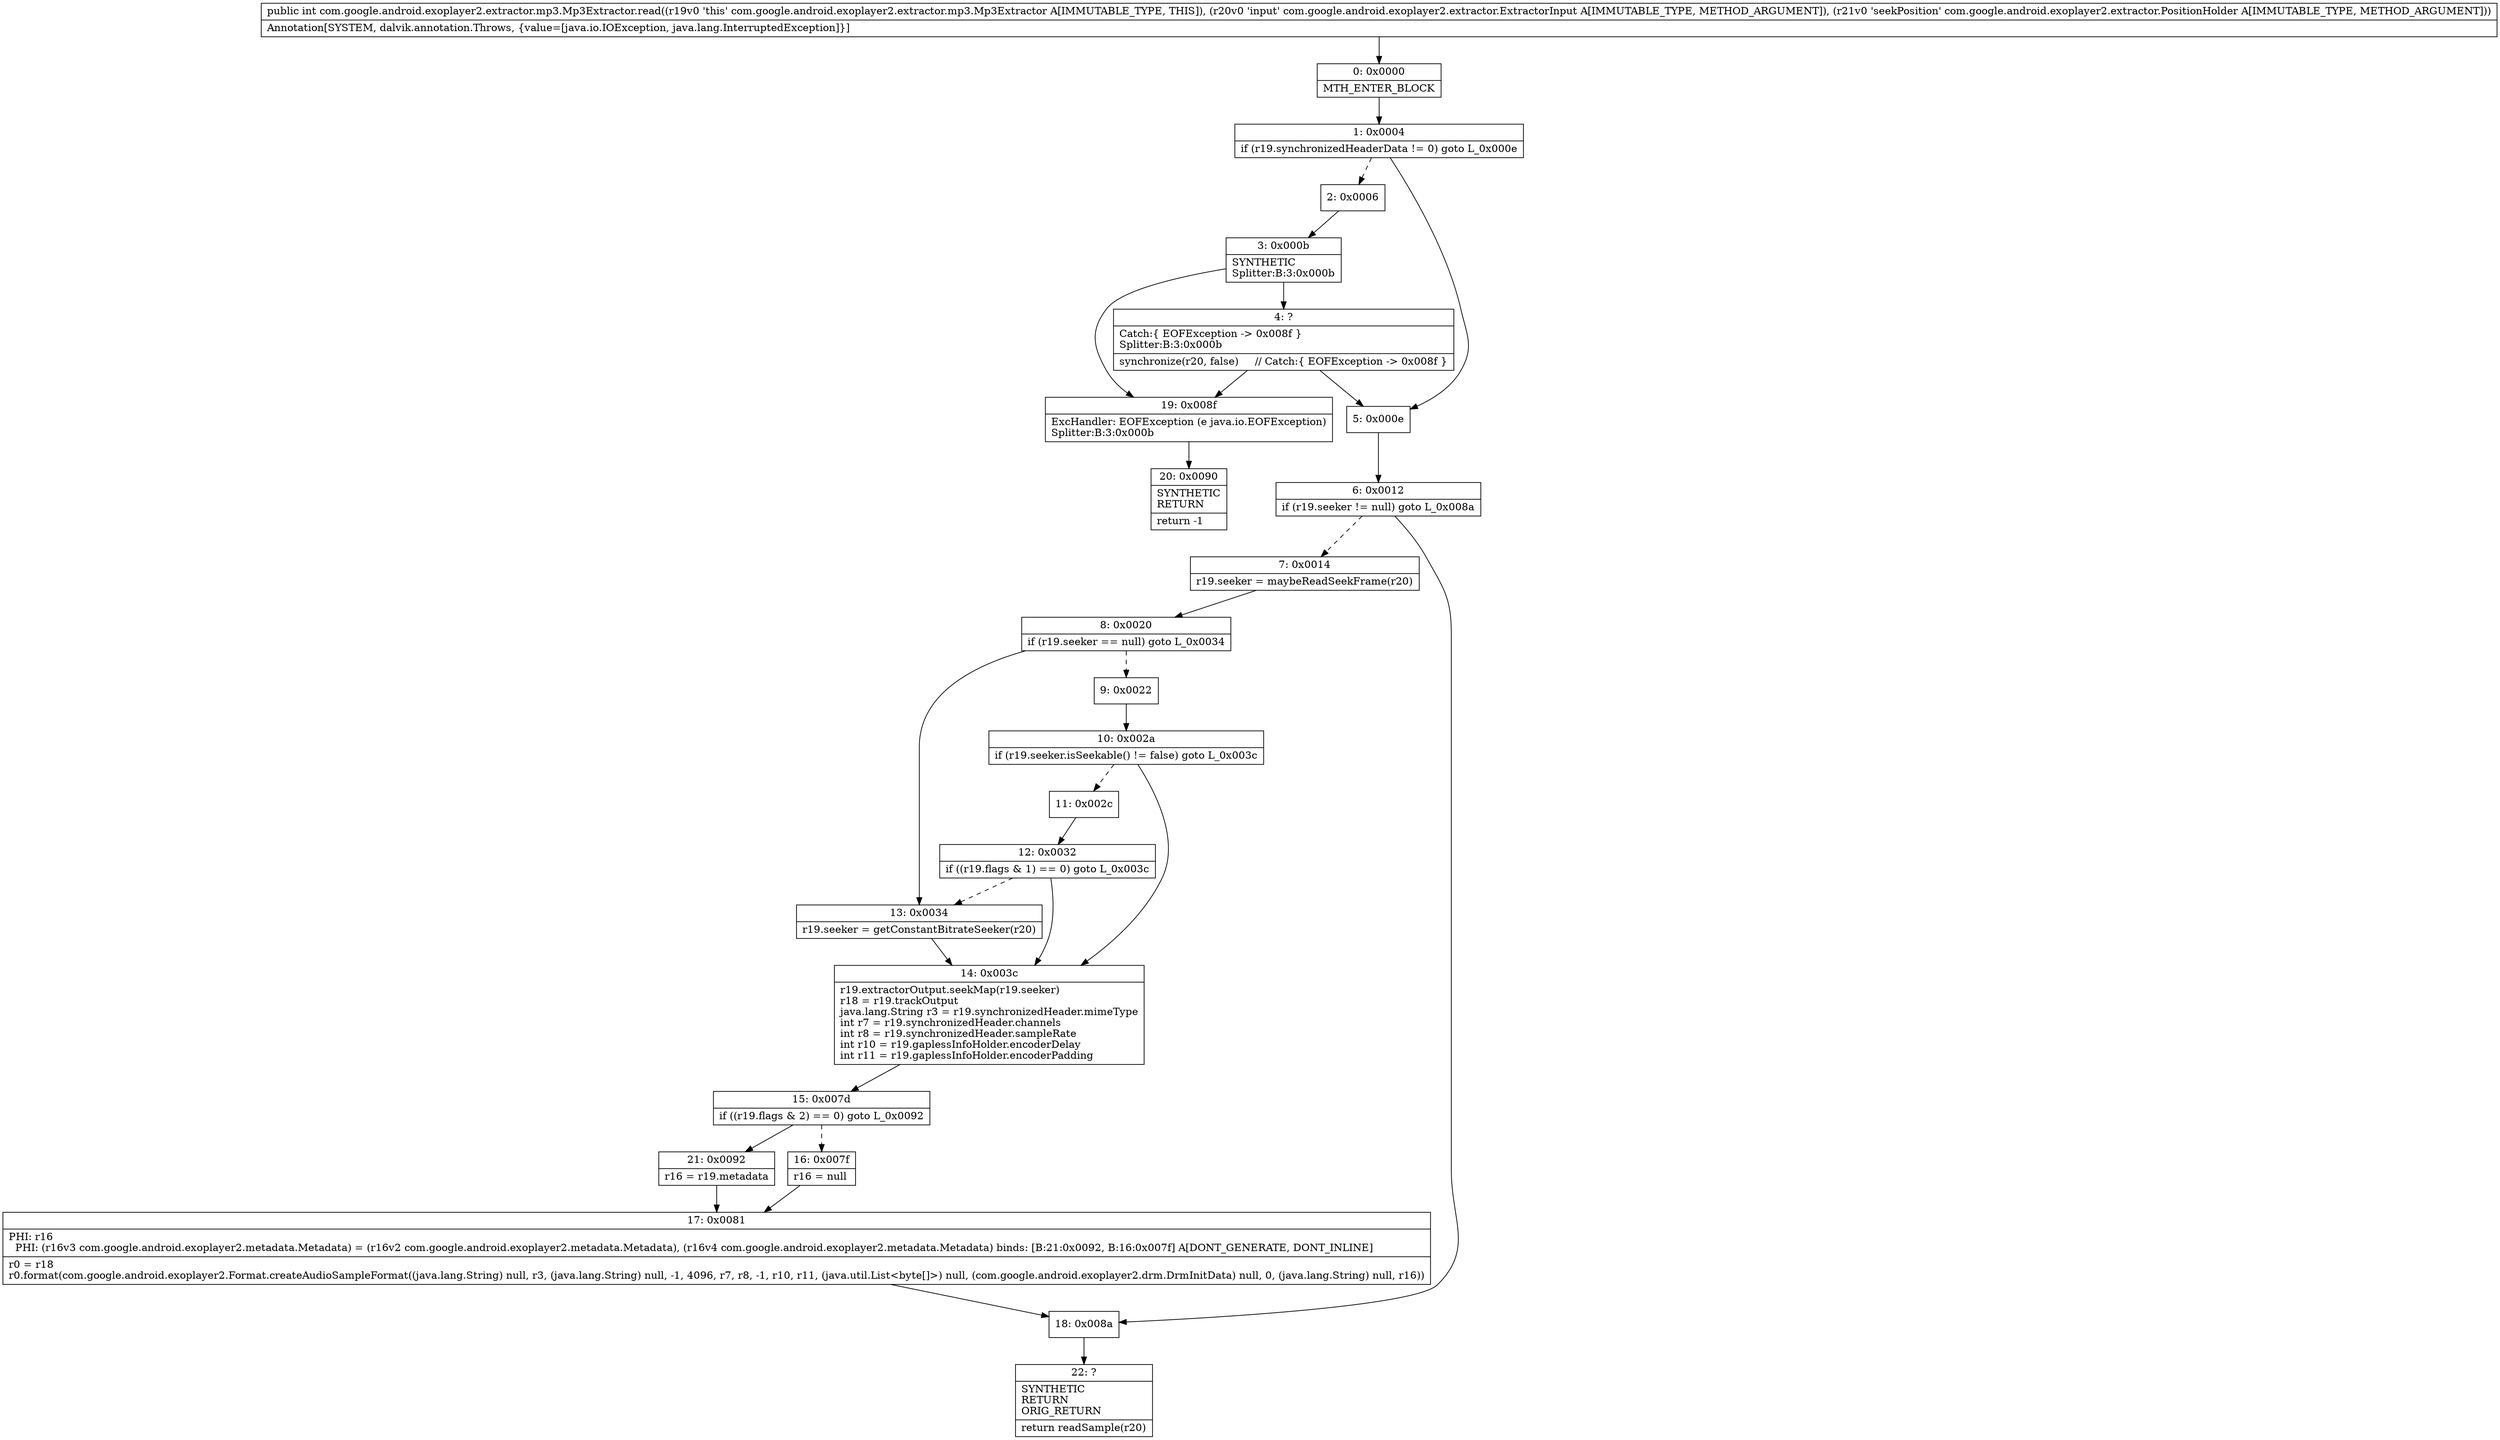 digraph "CFG forcom.google.android.exoplayer2.extractor.mp3.Mp3Extractor.read(Lcom\/google\/android\/exoplayer2\/extractor\/ExtractorInput;Lcom\/google\/android\/exoplayer2\/extractor\/PositionHolder;)I" {
Node_0 [shape=record,label="{0\:\ 0x0000|MTH_ENTER_BLOCK\l}"];
Node_1 [shape=record,label="{1\:\ 0x0004|if (r19.synchronizedHeaderData != 0) goto L_0x000e\l}"];
Node_2 [shape=record,label="{2\:\ 0x0006}"];
Node_3 [shape=record,label="{3\:\ 0x000b|SYNTHETIC\lSplitter:B:3:0x000b\l}"];
Node_4 [shape=record,label="{4\:\ ?|Catch:\{ EOFException \-\> 0x008f \}\lSplitter:B:3:0x000b\l|synchronize(r20, false)     \/\/ Catch:\{ EOFException \-\> 0x008f \}\l}"];
Node_5 [shape=record,label="{5\:\ 0x000e}"];
Node_6 [shape=record,label="{6\:\ 0x0012|if (r19.seeker != null) goto L_0x008a\l}"];
Node_7 [shape=record,label="{7\:\ 0x0014|r19.seeker = maybeReadSeekFrame(r20)\l}"];
Node_8 [shape=record,label="{8\:\ 0x0020|if (r19.seeker == null) goto L_0x0034\l}"];
Node_9 [shape=record,label="{9\:\ 0x0022}"];
Node_10 [shape=record,label="{10\:\ 0x002a|if (r19.seeker.isSeekable() != false) goto L_0x003c\l}"];
Node_11 [shape=record,label="{11\:\ 0x002c}"];
Node_12 [shape=record,label="{12\:\ 0x0032|if ((r19.flags & 1) == 0) goto L_0x003c\l}"];
Node_13 [shape=record,label="{13\:\ 0x0034|r19.seeker = getConstantBitrateSeeker(r20)\l}"];
Node_14 [shape=record,label="{14\:\ 0x003c|r19.extractorOutput.seekMap(r19.seeker)\lr18 = r19.trackOutput\ljava.lang.String r3 = r19.synchronizedHeader.mimeType\lint r7 = r19.synchronizedHeader.channels\lint r8 = r19.synchronizedHeader.sampleRate\lint r10 = r19.gaplessInfoHolder.encoderDelay\lint r11 = r19.gaplessInfoHolder.encoderPadding\l}"];
Node_15 [shape=record,label="{15\:\ 0x007d|if ((r19.flags & 2) == 0) goto L_0x0092\l}"];
Node_16 [shape=record,label="{16\:\ 0x007f|r16 = null\l}"];
Node_17 [shape=record,label="{17\:\ 0x0081|PHI: r16 \l  PHI: (r16v3 com.google.android.exoplayer2.metadata.Metadata) = (r16v2 com.google.android.exoplayer2.metadata.Metadata), (r16v4 com.google.android.exoplayer2.metadata.Metadata) binds: [B:21:0x0092, B:16:0x007f] A[DONT_GENERATE, DONT_INLINE]\l|r0 = r18\lr0.format(com.google.android.exoplayer2.Format.createAudioSampleFormat((java.lang.String) null, r3, (java.lang.String) null, \-1, 4096, r7, r8, \-1, r10, r11, (java.util.List\<byte[]\>) null, (com.google.android.exoplayer2.drm.DrmInitData) null, 0, (java.lang.String) null, r16))\l}"];
Node_18 [shape=record,label="{18\:\ 0x008a}"];
Node_19 [shape=record,label="{19\:\ 0x008f|ExcHandler: EOFException (e java.io.EOFException)\lSplitter:B:3:0x000b\l}"];
Node_20 [shape=record,label="{20\:\ 0x0090|SYNTHETIC\lRETURN\l|return \-1\l}"];
Node_21 [shape=record,label="{21\:\ 0x0092|r16 = r19.metadata\l}"];
Node_22 [shape=record,label="{22\:\ ?|SYNTHETIC\lRETURN\lORIG_RETURN\l|return readSample(r20)\l}"];
MethodNode[shape=record,label="{public int com.google.android.exoplayer2.extractor.mp3.Mp3Extractor.read((r19v0 'this' com.google.android.exoplayer2.extractor.mp3.Mp3Extractor A[IMMUTABLE_TYPE, THIS]), (r20v0 'input' com.google.android.exoplayer2.extractor.ExtractorInput A[IMMUTABLE_TYPE, METHOD_ARGUMENT]), (r21v0 'seekPosition' com.google.android.exoplayer2.extractor.PositionHolder A[IMMUTABLE_TYPE, METHOD_ARGUMENT]))  | Annotation[SYSTEM, dalvik.annotation.Throws, \{value=[java.io.IOException, java.lang.InterruptedException]\}]\l}"];
MethodNode -> Node_0;
Node_0 -> Node_1;
Node_1 -> Node_2[style=dashed];
Node_1 -> Node_5;
Node_2 -> Node_3;
Node_3 -> Node_4;
Node_3 -> Node_19;
Node_4 -> Node_5;
Node_4 -> Node_19;
Node_5 -> Node_6;
Node_6 -> Node_7[style=dashed];
Node_6 -> Node_18;
Node_7 -> Node_8;
Node_8 -> Node_9[style=dashed];
Node_8 -> Node_13;
Node_9 -> Node_10;
Node_10 -> Node_11[style=dashed];
Node_10 -> Node_14;
Node_11 -> Node_12;
Node_12 -> Node_13[style=dashed];
Node_12 -> Node_14;
Node_13 -> Node_14;
Node_14 -> Node_15;
Node_15 -> Node_16[style=dashed];
Node_15 -> Node_21;
Node_16 -> Node_17;
Node_17 -> Node_18;
Node_18 -> Node_22;
Node_19 -> Node_20;
Node_21 -> Node_17;
}

